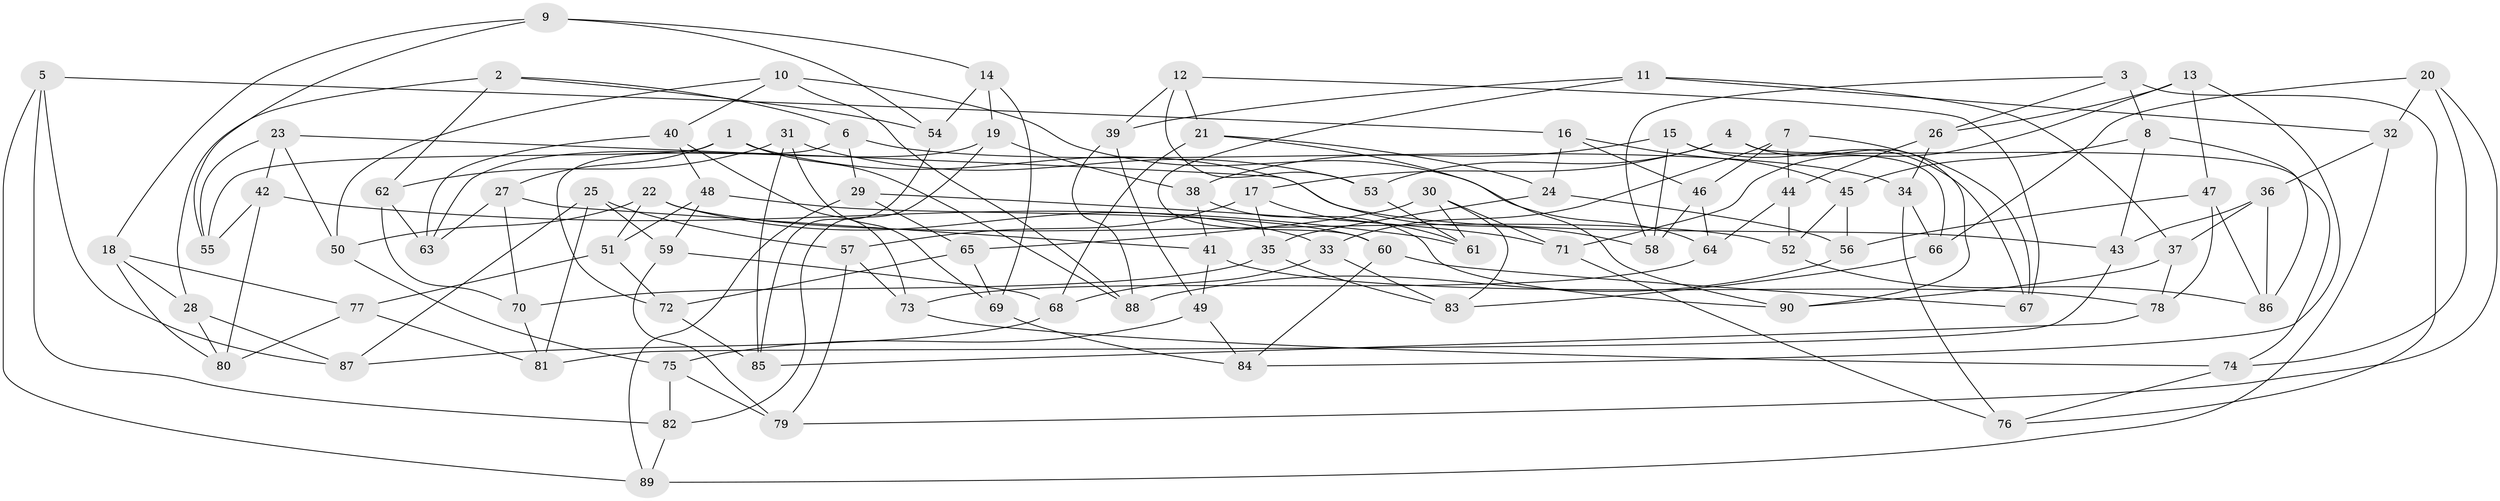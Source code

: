 // Generated by graph-tools (version 1.1) at 2025/37/03/09/25 02:37:56]
// undirected, 90 vertices, 180 edges
graph export_dot {
graph [start="1"]
  node [color=gray90,style=filled];
  1;
  2;
  3;
  4;
  5;
  6;
  7;
  8;
  9;
  10;
  11;
  12;
  13;
  14;
  15;
  16;
  17;
  18;
  19;
  20;
  21;
  22;
  23;
  24;
  25;
  26;
  27;
  28;
  29;
  30;
  31;
  32;
  33;
  34;
  35;
  36;
  37;
  38;
  39;
  40;
  41;
  42;
  43;
  44;
  45;
  46;
  47;
  48;
  49;
  50;
  51;
  52;
  53;
  54;
  55;
  56;
  57;
  58;
  59;
  60;
  61;
  62;
  63;
  64;
  65;
  66;
  67;
  68;
  69;
  70;
  71;
  72;
  73;
  74;
  75;
  76;
  77;
  78;
  79;
  80;
  81;
  82;
  83;
  84;
  85;
  86;
  87;
  88;
  89;
  90;
  1 -- 55;
  1 -- 58;
  1 -- 88;
  1 -- 27;
  2 -- 62;
  2 -- 6;
  2 -- 54;
  2 -- 28;
  3 -- 76;
  3 -- 8;
  3 -- 26;
  3 -- 58;
  4 -- 53;
  4 -- 90;
  4 -- 74;
  4 -- 17;
  5 -- 87;
  5 -- 89;
  5 -- 16;
  5 -- 82;
  6 -- 29;
  6 -- 72;
  6 -- 34;
  7 -- 33;
  7 -- 46;
  7 -- 44;
  7 -- 67;
  8 -- 43;
  8 -- 45;
  8 -- 86;
  9 -- 55;
  9 -- 54;
  9 -- 14;
  9 -- 18;
  10 -- 88;
  10 -- 64;
  10 -- 50;
  10 -- 40;
  11 -- 37;
  11 -- 39;
  11 -- 60;
  11 -- 32;
  12 -- 21;
  12 -- 67;
  12 -- 39;
  12 -- 53;
  13 -- 71;
  13 -- 47;
  13 -- 84;
  13 -- 26;
  14 -- 54;
  14 -- 19;
  14 -- 69;
  15 -- 38;
  15 -- 67;
  15 -- 58;
  15 -- 66;
  16 -- 24;
  16 -- 45;
  16 -- 46;
  17 -- 57;
  17 -- 35;
  17 -- 61;
  18 -- 80;
  18 -- 77;
  18 -- 28;
  19 -- 38;
  19 -- 82;
  19 -- 63;
  20 -- 32;
  20 -- 74;
  20 -- 79;
  20 -- 66;
  21 -- 24;
  21 -- 68;
  21 -- 90;
  22 -- 50;
  22 -- 52;
  22 -- 51;
  22 -- 33;
  23 -- 42;
  23 -- 55;
  23 -- 43;
  23 -- 50;
  24 -- 35;
  24 -- 56;
  25 -- 87;
  25 -- 59;
  25 -- 81;
  25 -- 57;
  26 -- 44;
  26 -- 34;
  27 -- 63;
  27 -- 41;
  27 -- 70;
  28 -- 87;
  28 -- 80;
  29 -- 71;
  29 -- 65;
  29 -- 89;
  30 -- 65;
  30 -- 83;
  30 -- 71;
  30 -- 61;
  31 -- 69;
  31 -- 85;
  31 -- 62;
  31 -- 53;
  32 -- 89;
  32 -- 36;
  33 -- 83;
  33 -- 68;
  34 -- 76;
  34 -- 66;
  35 -- 83;
  35 -- 70;
  36 -- 86;
  36 -- 43;
  36 -- 37;
  37 -- 78;
  37 -- 90;
  38 -- 90;
  38 -- 41;
  39 -- 88;
  39 -- 49;
  40 -- 73;
  40 -- 63;
  40 -- 48;
  41 -- 78;
  41 -- 49;
  42 -- 61;
  42 -- 80;
  42 -- 55;
  43 -- 81;
  44 -- 64;
  44 -- 52;
  45 -- 56;
  45 -- 52;
  46 -- 58;
  46 -- 64;
  47 -- 78;
  47 -- 56;
  47 -- 86;
  48 -- 51;
  48 -- 59;
  48 -- 60;
  49 -- 75;
  49 -- 84;
  50 -- 75;
  51 -- 72;
  51 -- 77;
  52 -- 86;
  53 -- 61;
  54 -- 85;
  56 -- 88;
  57 -- 79;
  57 -- 73;
  59 -- 79;
  59 -- 68;
  60 -- 84;
  60 -- 67;
  62 -- 63;
  62 -- 70;
  64 -- 73;
  65 -- 69;
  65 -- 72;
  66 -- 83;
  68 -- 87;
  69 -- 84;
  70 -- 81;
  71 -- 76;
  72 -- 85;
  73 -- 74;
  74 -- 76;
  75 -- 79;
  75 -- 82;
  77 -- 80;
  77 -- 81;
  78 -- 85;
  82 -- 89;
}
